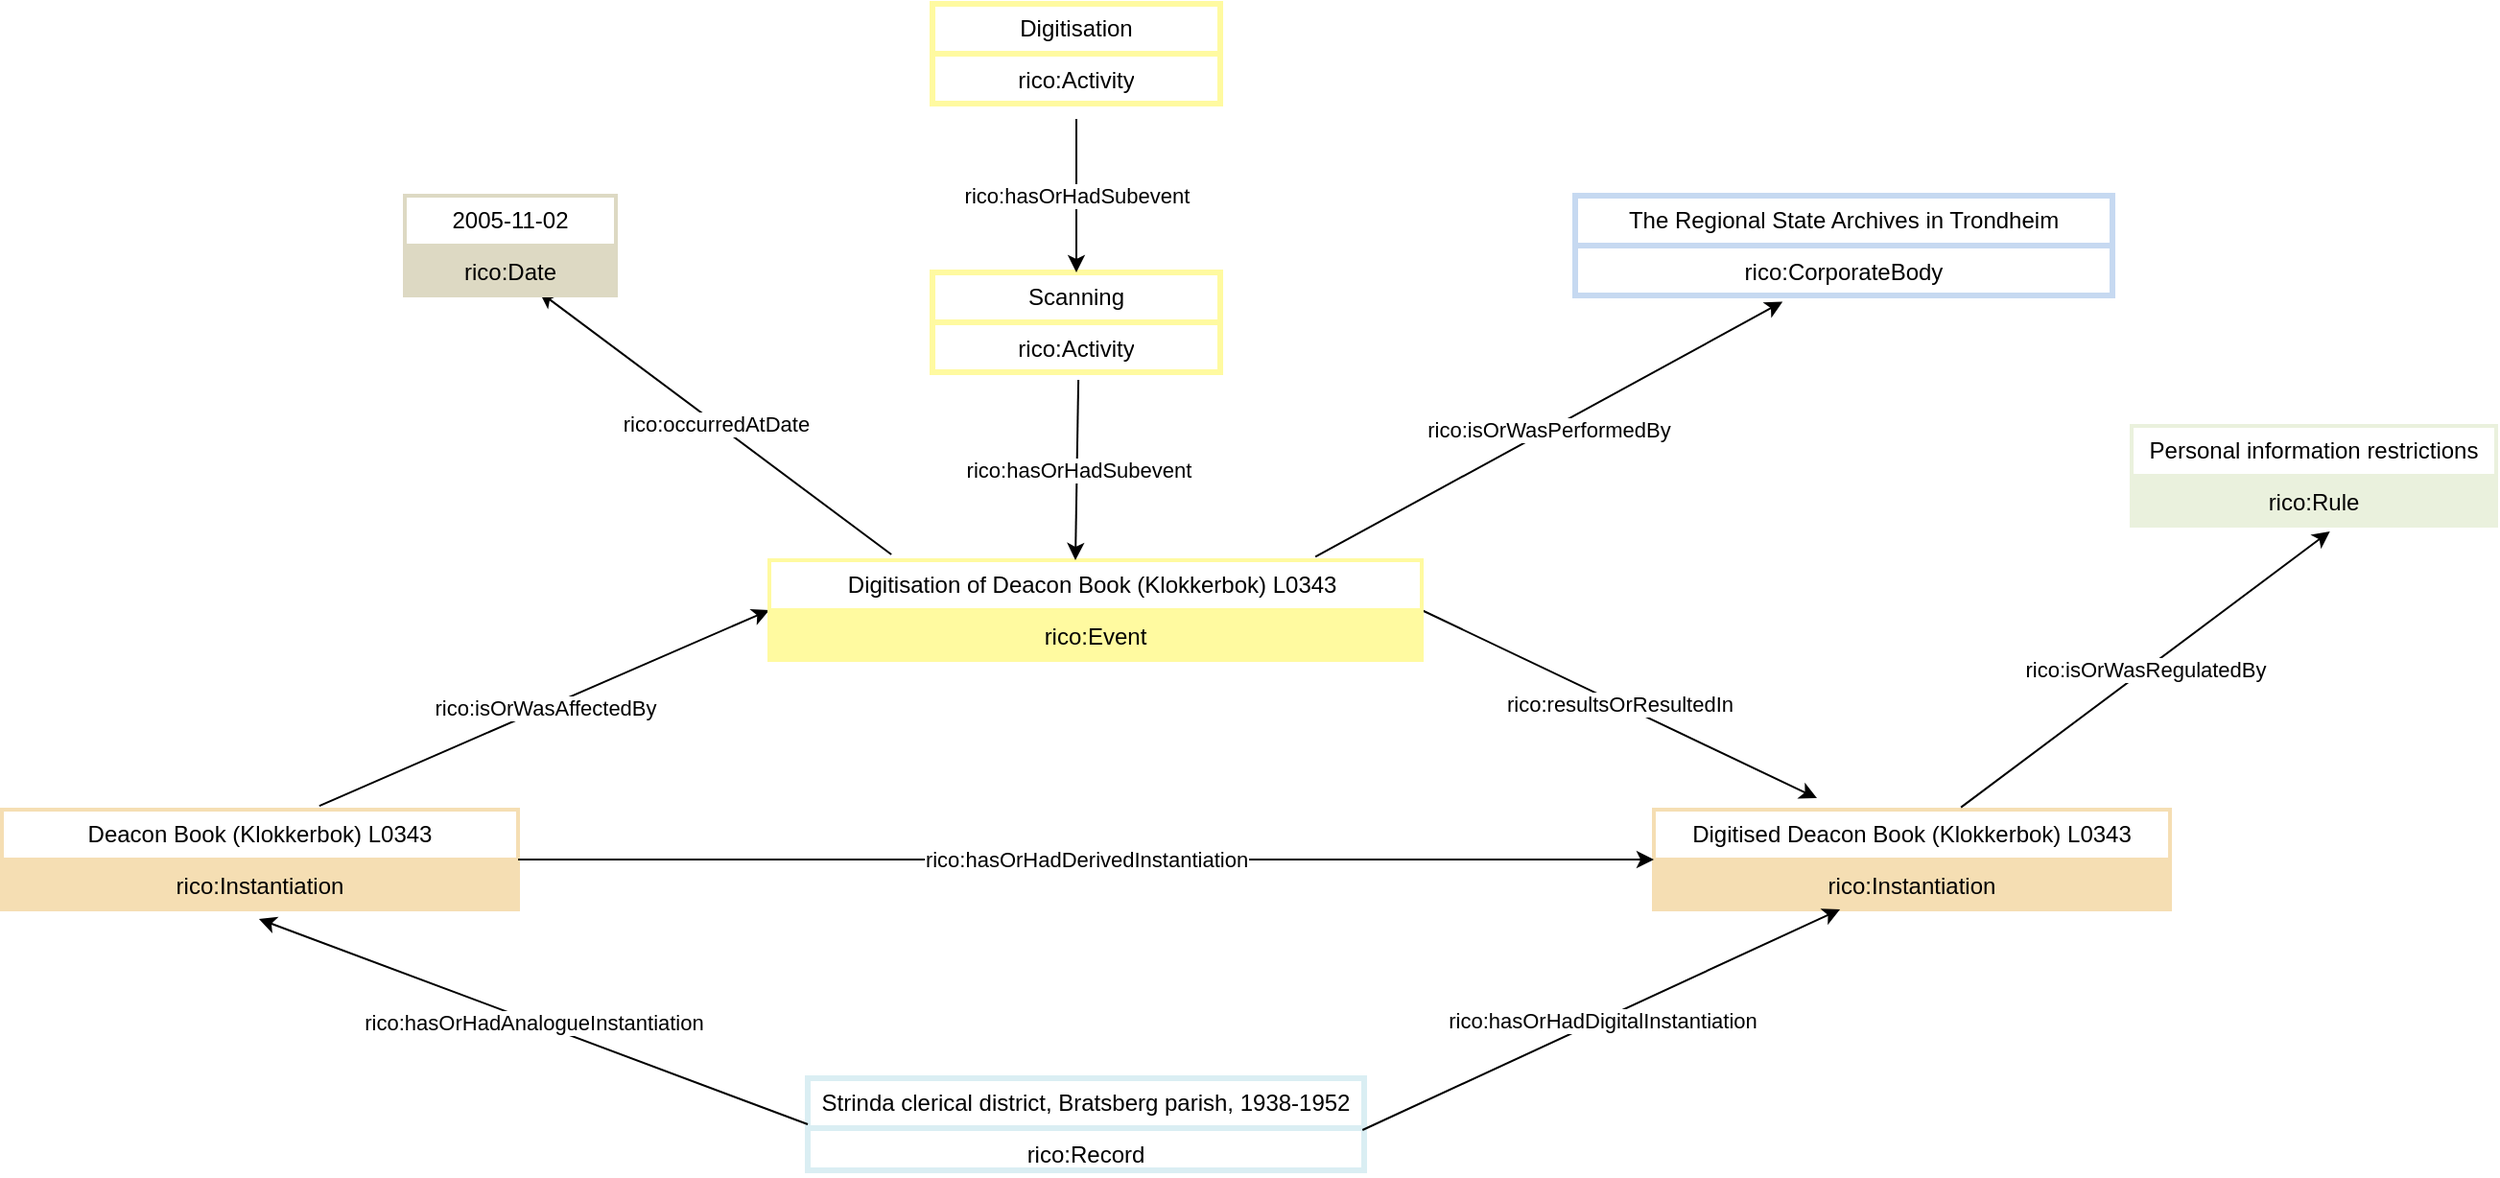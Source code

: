 <mxfile version="24.5.3" type="device">
  <diagram name="Page-1" id="9dDk0zf2ElysKSQKNrrg">
    <mxGraphModel dx="1254" dy="801" grid="1" gridSize="10" guides="1" tooltips="1" connect="1" arrows="1" fold="1" page="1" pageScale="1" pageWidth="3300" pageHeight="2339" math="0" shadow="0">
      <root>
        <mxCell id="0" />
        <mxCell id="1" parent="0" />
        <mxCell id="KS-wqAkKazjO4-zXT2j7-1" value="Digitisation" style="swimlane;fontStyle=0;childLayout=stackLayout;horizontal=1;startSize=26;strokeColor=#FFFAA0;strokeWidth=3;fillColor=none;horizontalStack=0;resizeParent=1;resizeParentMax=0;resizeLast=0;collapsible=1;marginBottom=0;whiteSpace=wrap;html=1;" parent="1" vertex="1">
          <mxGeometry x="1005" y="400" width="150" height="52" as="geometry" />
        </mxCell>
        <mxCell id="KS-wqAkKazjO4-zXT2j7-2" value="rico:Activity" style="text;strokeColor=#FFFAA0;strokeWidth=3;fillColor=none;align=center;verticalAlign=top;spacingLeft=4;spacingRight=4;overflow=hidden;rotatable=0;points=[[0,0.5],[1,0.5]];portConstraint=eastwest;whiteSpace=wrap;html=1;" parent="KS-wqAkKazjO4-zXT2j7-1" vertex="1">
          <mxGeometry y="26" width="150" height="26" as="geometry" />
        </mxCell>
        <mxCell id="KS-wqAkKazjO4-zXT2j7-3" value="Scanning" style="swimlane;fontStyle=0;childLayout=stackLayout;horizontal=1;startSize=26;strokeColor=#FFFAA0;strokeWidth=3;fillColor=none;horizontalStack=0;resizeParent=1;resizeParentMax=0;resizeLast=0;collapsible=1;marginBottom=0;whiteSpace=wrap;html=1;" parent="1" vertex="1">
          <mxGeometry x="1005" y="540" width="150" height="52" as="geometry" />
        </mxCell>
        <mxCell id="KS-wqAkKazjO4-zXT2j7-4" value="rico:Activity" style="text;strokeColor=#FFFAA0;strokeWidth=3;fillColor=none;align=center;verticalAlign=top;spacingLeft=4;spacingRight=4;overflow=hidden;rotatable=0;points=[[0,0.5],[1,0.5]];portConstraint=eastwest;whiteSpace=wrap;html=1;" parent="KS-wqAkKazjO4-zXT2j7-3" vertex="1">
          <mxGeometry y="26" width="150" height="26" as="geometry" />
        </mxCell>
        <mxCell id="KS-wqAkKazjO4-zXT2j7-5" value="" style="endArrow=classic;html=1;rounded=0;entryX=0.5;entryY=0;entryDx=0;entryDy=0;exitX=0.5;exitY=1.308;exitDx=0;exitDy=0;exitPerimeter=0;" parent="1" source="KS-wqAkKazjO4-zXT2j7-2" target="KS-wqAkKazjO4-zXT2j7-3" edge="1">
          <mxGeometry relative="1" as="geometry">
            <mxPoint x="1190" y="470" as="sourcePoint" />
            <mxPoint x="1130" y="430" as="targetPoint" />
          </mxGeometry>
        </mxCell>
        <mxCell id="KS-wqAkKazjO4-zXT2j7-6" value="rico:hasOrHadSubevent" style="edgeLabel;resizable=0;html=1;;align=center;verticalAlign=middle;" parent="KS-wqAkKazjO4-zXT2j7-5" connectable="0" vertex="1">
          <mxGeometry relative="1" as="geometry" />
        </mxCell>
        <mxCell id="KS-wqAkKazjO4-zXT2j7-7" value="Strinda clerical district, Bratsberg parish, 1938-1952" style="swimlane;fontStyle=0;childLayout=stackLayout;horizontal=1;startSize=26;strokeColor=#DAEEF3;strokeWidth=3;fillColor=none;horizontalStack=0;resizeParent=1;resizeParentMax=0;resizeLast=0;collapsible=1;marginBottom=0;whiteSpace=wrap;html=1;" parent="1" vertex="1">
          <mxGeometry x="940" y="960" width="290" height="48" as="geometry" />
        </mxCell>
        <mxCell id="KS-wqAkKazjO4-zXT2j7-8" value="rico:Record" style="text;strokeColor=#DAEEF3;strokeWidth=3;fillColor=none;align=center;verticalAlign=top;spacingLeft=4;spacingRight=4;overflow=hidden;rotatable=0;points=[[0,0.5],[1,0.5]];portConstraint=eastwest;whiteSpace=wrap;html=1;" parent="KS-wqAkKazjO4-zXT2j7-7" vertex="1">
          <mxGeometry y="26" width="290" height="22" as="geometry" />
        </mxCell>
        <mxCell id="KS-wqAkKazjO4-zXT2j7-9" value="" style="endArrow=classic;html=1;rounded=0;exitX=0.615;exitY=-0.038;exitDx=0;exitDy=0;entryX=0;entryY=0.5;entryDx=0;entryDy=0;exitPerimeter=0;" parent="1" source="KS-wqAkKazjO4-zXT2j7-14" target="HIHmw64CFz3xZAufGdiX-3" edge="1">
          <mxGeometry relative="1" as="geometry">
            <mxPoint x="950" y="630" as="sourcePoint" />
            <mxPoint x="1140" y="630" as="targetPoint" />
          </mxGeometry>
        </mxCell>
        <mxCell id="KS-wqAkKazjO4-zXT2j7-10" value="rico:isOrWasAffectedBy" style="edgeLabel;resizable=0;html=1;;align=center;verticalAlign=middle;" parent="KS-wqAkKazjO4-zXT2j7-9" connectable="0" vertex="1">
          <mxGeometry relative="1" as="geometry" />
        </mxCell>
        <mxCell id="KS-wqAkKazjO4-zXT2j7-11" value="" style="endArrow=classic;html=1;rounded=0;entryX=0.316;entryY=-0.115;entryDx=0;entryDy=0;exitX=1;exitY=0.5;exitDx=0;exitDy=0;entryPerimeter=0;" parent="1" source="HIHmw64CFz3xZAufGdiX-3" target="KS-wqAkKazjO4-zXT2j7-20" edge="1">
          <mxGeometry relative="1" as="geometry">
            <mxPoint x="960" y="520.0" as="sourcePoint" />
            <mxPoint x="1130" y="520" as="targetPoint" />
          </mxGeometry>
        </mxCell>
        <mxCell id="KS-wqAkKazjO4-zXT2j7-12" value="rico:resultsOrResultedIn" style="edgeLabel;resizable=0;html=1;;align=center;verticalAlign=middle;" parent="KS-wqAkKazjO4-zXT2j7-11" connectable="0" vertex="1">
          <mxGeometry relative="1" as="geometry" />
        </mxCell>
        <mxCell id="KS-wqAkKazjO4-zXT2j7-14" value="Deacon Book (Klokkerbok) L0343" style="swimlane;fontStyle=0;childLayout=stackLayout;horizontal=1;startSize=26;strokeColor=#F5DEB3;strokeWidth=2;fillColor=none;horizontalStack=0;resizeParent=1;resizeParentMax=0;resizeLast=0;collapsible=1;marginBottom=0;whiteSpace=wrap;html=1;" parent="1" vertex="1">
          <mxGeometry x="520" y="820" width="269" height="52" as="geometry" />
        </mxCell>
        <mxCell id="KS-wqAkKazjO4-zXT2j7-15" value="rico:Instantiation&lt;div&gt;&lt;br&gt;&lt;/div&gt;" style="text;strokeColor=#F5DEB3;strokeWidth=2;fillColor=#F5DEB3;align=center;verticalAlign=top;spacingLeft=4;spacingRight=4;overflow=hidden;rotatable=0;points=[[0,0.5],[1,0.5]];portConstraint=eastwest;whiteSpace=wrap;html=1;" parent="KS-wqAkKazjO4-zXT2j7-14" vertex="1">
          <mxGeometry y="26" width="269" height="26" as="geometry" />
        </mxCell>
        <mxCell id="KS-wqAkKazjO4-zXT2j7-17" value="" style="endArrow=classic;html=1;rounded=0;entryX=0.498;entryY=1.192;entryDx=0;entryDy=0;entryPerimeter=0;exitX=0;exitY=0.5;exitDx=0;exitDy=0;" parent="1" source="KS-wqAkKazjO4-zXT2j7-7" target="KS-wqAkKazjO4-zXT2j7-15" edge="1">
          <mxGeometry relative="1" as="geometry">
            <mxPoint x="950" y="430" as="sourcePoint" />
            <mxPoint x="1140" y="430" as="targetPoint" />
          </mxGeometry>
        </mxCell>
        <mxCell id="KS-wqAkKazjO4-zXT2j7-18" value="rico:hasOrHadAnalogueInstantiation" style="edgeLabel;resizable=0;html=1;;align=center;verticalAlign=middle;" parent="KS-wqAkKazjO4-zXT2j7-17" connectable="0" vertex="1">
          <mxGeometry relative="1" as="geometry" />
        </mxCell>
        <mxCell id="KS-wqAkKazjO4-zXT2j7-20" value="Digitised Deacon Book (Klokkerbok) L0343" style="swimlane;fontStyle=0;childLayout=stackLayout;horizontal=1;startSize=26;strokeColor=#F5DEB3;strokeWidth=2;fillColor=none;horizontalStack=0;resizeParent=1;resizeParentMax=0;resizeLast=0;collapsible=1;marginBottom=0;whiteSpace=wrap;html=1;" parent="1" vertex="1">
          <mxGeometry x="1381" y="820" width="269" height="52" as="geometry" />
        </mxCell>
        <mxCell id="KS-wqAkKazjO4-zXT2j7-21" value="rico:Instantiation&lt;div&gt;&lt;br&gt;&lt;/div&gt;" style="text;strokeColor=#F5DEB3;strokeWidth=2;fillColor=#F5DEB3;align=center;verticalAlign=top;spacingLeft=4;spacingRight=4;overflow=hidden;rotatable=0;points=[[0,0.5],[1,0.5]];portConstraint=eastwest;whiteSpace=wrap;html=1;" parent="KS-wqAkKazjO4-zXT2j7-20" vertex="1">
          <mxGeometry y="26" width="269" height="26" as="geometry" />
        </mxCell>
        <mxCell id="HIHmw64CFz3xZAufGdiX-1" value="" style="endArrow=classic;html=1;rounded=0;entryX=0.465;entryY=0.962;entryDx=0;entryDy=0;entryPerimeter=0;exitX=0.997;exitY=0.045;exitDx=0;exitDy=0;exitPerimeter=0;" parent="1" source="KS-wqAkKazjO4-zXT2j7-8" edge="1">
          <mxGeometry relative="1" as="geometry">
            <mxPoint x="1135" y="1002.986" as="sourcePoint" />
            <mxPoint x="1478.045" y="872.002" as="targetPoint" />
          </mxGeometry>
        </mxCell>
        <mxCell id="HIHmw64CFz3xZAufGdiX-2" value="rico:hasOrHadDigitalInstantiation" style="edgeLabel;resizable=0;html=1;;align=center;verticalAlign=middle;" parent="HIHmw64CFz3xZAufGdiX-1" connectable="0" vertex="1">
          <mxGeometry relative="1" as="geometry" />
        </mxCell>
        <mxCell id="HIHmw64CFz3xZAufGdiX-3" value="Digitisation of Deacon Book (Klokkerbok) L0343&amp;nbsp;" style="swimlane;fontStyle=0;childLayout=stackLayout;horizontal=1;startSize=26;strokeColor=#FFFAA0;strokeWidth=2;fillColor=none;horizontalStack=0;resizeParent=1;resizeParentMax=0;resizeLast=0;collapsible=1;marginBottom=0;whiteSpace=wrap;html=1;" parent="1" vertex="1">
          <mxGeometry x="920" y="690" width="340" height="52" as="geometry" />
        </mxCell>
        <mxCell id="HIHmw64CFz3xZAufGdiX-4" value="rico:Event" style="text;strokeColor=#FFFAA0;strokeWidth=2;fillColor=#FFFAA0;align=center;verticalAlign=top;spacingLeft=4;spacingRight=4;overflow=hidden;rotatable=0;points=[[0,0.5],[1,0.5]];portConstraint=eastwest;whiteSpace=wrap;html=1;" parent="HIHmw64CFz3xZAufGdiX-3" vertex="1">
          <mxGeometry y="26" width="340" height="26" as="geometry" />
        </mxCell>
        <mxCell id="HIHmw64CFz3xZAufGdiX-5" value="" style="endArrow=classic;html=1;rounded=0;entryX=0.5;entryY=0;entryDx=0;entryDy=0;exitX=0.507;exitY=1.154;exitDx=0;exitDy=0;exitPerimeter=0;" parent="1" source="KS-wqAkKazjO4-zXT2j7-4" edge="1">
          <mxGeometry relative="1" as="geometry">
            <mxPoint x="1079.5" y="610" as="sourcePoint" />
            <mxPoint x="1079.5" y="690" as="targetPoint" />
          </mxGeometry>
        </mxCell>
        <mxCell id="HIHmw64CFz3xZAufGdiX-6" value="rico:hasOrHadSubevent" style="edgeLabel;resizable=0;html=1;;align=center;verticalAlign=middle;" parent="HIHmw64CFz3xZAufGdiX-5" connectable="0" vertex="1">
          <mxGeometry relative="1" as="geometry" />
        </mxCell>
        <mxCell id="HIHmw64CFz3xZAufGdiX-7" value="" style="endArrow=classic;html=1;rounded=0;exitX=1;exitY=0.5;exitDx=0;exitDy=0;entryX=0;entryY=0.5;entryDx=0;entryDy=0;" parent="1" source="KS-wqAkKazjO4-zXT2j7-14" target="KS-wqAkKazjO4-zXT2j7-20" edge="1">
          <mxGeometry relative="1" as="geometry">
            <mxPoint x="920" y="845" as="sourcePoint" />
            <mxPoint x="1140" y="845" as="targetPoint" />
          </mxGeometry>
        </mxCell>
        <mxCell id="HIHmw64CFz3xZAufGdiX-8" value="rico:hasOrHadDerivedInstantiation" style="edgeLabel;resizable=0;html=1;;align=center;verticalAlign=middle;" parent="HIHmw64CFz3xZAufGdiX-7" connectable="0" vertex="1">
          <mxGeometry relative="1" as="geometry" />
        </mxCell>
        <mxCell id="JKg9k7a9o7TrxqdrPF9H-1" value="" style="endArrow=classic;html=1;rounded=0;exitX=0.837;exitY=-0.034;exitDx=0;exitDy=0;exitPerimeter=0;entryX=0.386;entryY=1.127;entryDx=0;entryDy=0;entryPerimeter=0;" edge="1" parent="1" source="HIHmw64CFz3xZAufGdiX-3" target="JKg9k7a9o7TrxqdrPF9H-4">
          <mxGeometry relative="1" as="geometry">
            <mxPoint x="1210" y="610" as="sourcePoint" />
            <mxPoint x="1360" y="540" as="targetPoint" />
          </mxGeometry>
        </mxCell>
        <mxCell id="JKg9k7a9o7TrxqdrPF9H-2" value="rico:isOrWasPerformedBy" style="edgeLabel;resizable=0;html=1;;align=center;verticalAlign=middle;" connectable="0" vertex="1" parent="JKg9k7a9o7TrxqdrPF9H-1">
          <mxGeometry relative="1" as="geometry" />
        </mxCell>
        <mxCell id="JKg9k7a9o7TrxqdrPF9H-3" value="The Regional State Archives in Trondheim" style="swimlane;fontStyle=0;childLayout=stackLayout;horizontal=1;startSize=26;strokeColor=#C6D9F1;strokeWidth=3;fillColor=none;horizontalStack=0;resizeParent=1;resizeParentMax=0;resizeLast=0;collapsible=1;marginBottom=0;whiteSpace=wrap;html=1;" vertex="1" parent="1">
          <mxGeometry x="1340" y="500" width="280" height="52" as="geometry" />
        </mxCell>
        <mxCell id="JKg9k7a9o7TrxqdrPF9H-4" value="rico:CorporateBody" style="text;strokeColor=#C6D9F1;strokeWidth=3;fillColor=none;align=center;verticalAlign=top;spacingLeft=4;spacingRight=4;overflow=hidden;rotatable=0;points=[[0,0.5],[1,0.5]];portConstraint=eastwest;whiteSpace=wrap;html=1;" vertex="1" parent="JKg9k7a9o7TrxqdrPF9H-3">
          <mxGeometry y="26" width="280" height="26" as="geometry" />
        </mxCell>
        <mxCell id="JKg9k7a9o7TrxqdrPF9H-5" value="" style="endArrow=classic;html=1;rounded=0;exitX=0.187;exitY=-0.057;exitDx=0;exitDy=0;exitPerimeter=0;" edge="1" parent="1" source="HIHmw64CFz3xZAufGdiX-3">
          <mxGeometry relative="1" as="geometry">
            <mxPoint x="820" y="620.0" as="sourcePoint" />
            <mxPoint x="800" y="550" as="targetPoint" />
          </mxGeometry>
        </mxCell>
        <mxCell id="JKg9k7a9o7TrxqdrPF9H-6" value="rico:occurredAtDate" style="edgeLabel;resizable=0;html=1;;align=center;verticalAlign=middle;" connectable="0" vertex="1" parent="JKg9k7a9o7TrxqdrPF9H-5">
          <mxGeometry relative="1" as="geometry" />
        </mxCell>
        <mxCell id="JKg9k7a9o7TrxqdrPF9H-7" value="2005-11-02" style="swimlane;fontStyle=0;childLayout=stackLayout;horizontal=1;startSize=26;strokeColor=#DDD9C3;strokeWidth=2;fillColor=none;horizontalStack=0;resizeParent=1;resizeParentMax=0;resizeLast=0;collapsible=1;marginBottom=0;whiteSpace=wrap;html=1;" vertex="1" parent="1">
          <mxGeometry x="730" y="500" width="110" height="52" as="geometry" />
        </mxCell>
        <mxCell id="JKg9k7a9o7TrxqdrPF9H-8" value="rico:Date" style="text;strokeColor=#DDD9C3;strokeWidth=2;fillColor=#DDD9C3;align=center;verticalAlign=top;spacingLeft=4;spacingRight=4;overflow=hidden;rotatable=0;points=[[0,0.5],[1,0.5]];portConstraint=eastwest;whiteSpace=wrap;html=1;" vertex="1" parent="JKg9k7a9o7TrxqdrPF9H-7">
          <mxGeometry y="26" width="110" height="26" as="geometry" />
        </mxCell>
        <mxCell id="JKg9k7a9o7TrxqdrPF9H-9" value="Personal information restrictions" style="swimlane;fontStyle=0;childLayout=stackLayout;horizontal=1;startSize=26;strokeColor=#EAF1DD;strokeWidth=2;fillColor=none;horizontalStack=0;resizeParent=1;resizeParentMax=0;resizeLast=0;collapsible=1;marginBottom=0;whiteSpace=wrap;html=1;" vertex="1" parent="1">
          <mxGeometry x="1630" y="620" width="190" height="52" as="geometry" />
        </mxCell>
        <mxCell id="JKg9k7a9o7TrxqdrPF9H-10" value="rico:Rule&lt;div&gt;&lt;br&gt;&lt;/div&gt;" style="text;strokeColor=#EAF1DD;strokeWidth=2;fillColor=#EAF1DD;align=center;verticalAlign=top;spacingLeft=4;spacingRight=4;overflow=hidden;rotatable=0;points=[[0,0.5],[1,0.5]];portConstraint=eastwest;whiteSpace=wrap;html=1;" vertex="1" parent="JKg9k7a9o7TrxqdrPF9H-9">
          <mxGeometry y="26" width="190" height="26" as="geometry" />
        </mxCell>
        <mxCell id="JKg9k7a9o7TrxqdrPF9H-11" value="" style="endArrow=classic;html=1;rounded=0;exitX=0.595;exitY=-0.023;exitDx=0;exitDy=0;exitPerimeter=0;entryX=0.544;entryY=1.113;entryDx=0;entryDy=0;entryPerimeter=0;" edge="1" parent="1" source="KS-wqAkKazjO4-zXT2j7-20" target="JKg9k7a9o7TrxqdrPF9H-10">
          <mxGeometry relative="1" as="geometry">
            <mxPoint x="1550" y="780" as="sourcePoint" />
            <mxPoint x="1670" y="690" as="targetPoint" />
          </mxGeometry>
        </mxCell>
        <mxCell id="JKg9k7a9o7TrxqdrPF9H-12" value="rico:isOrWasRegulatedBy" style="edgeLabel;resizable=0;html=1;;align=center;verticalAlign=middle;" connectable="0" vertex="1" parent="JKg9k7a9o7TrxqdrPF9H-11">
          <mxGeometry relative="1" as="geometry" />
        </mxCell>
      </root>
    </mxGraphModel>
  </diagram>
</mxfile>
